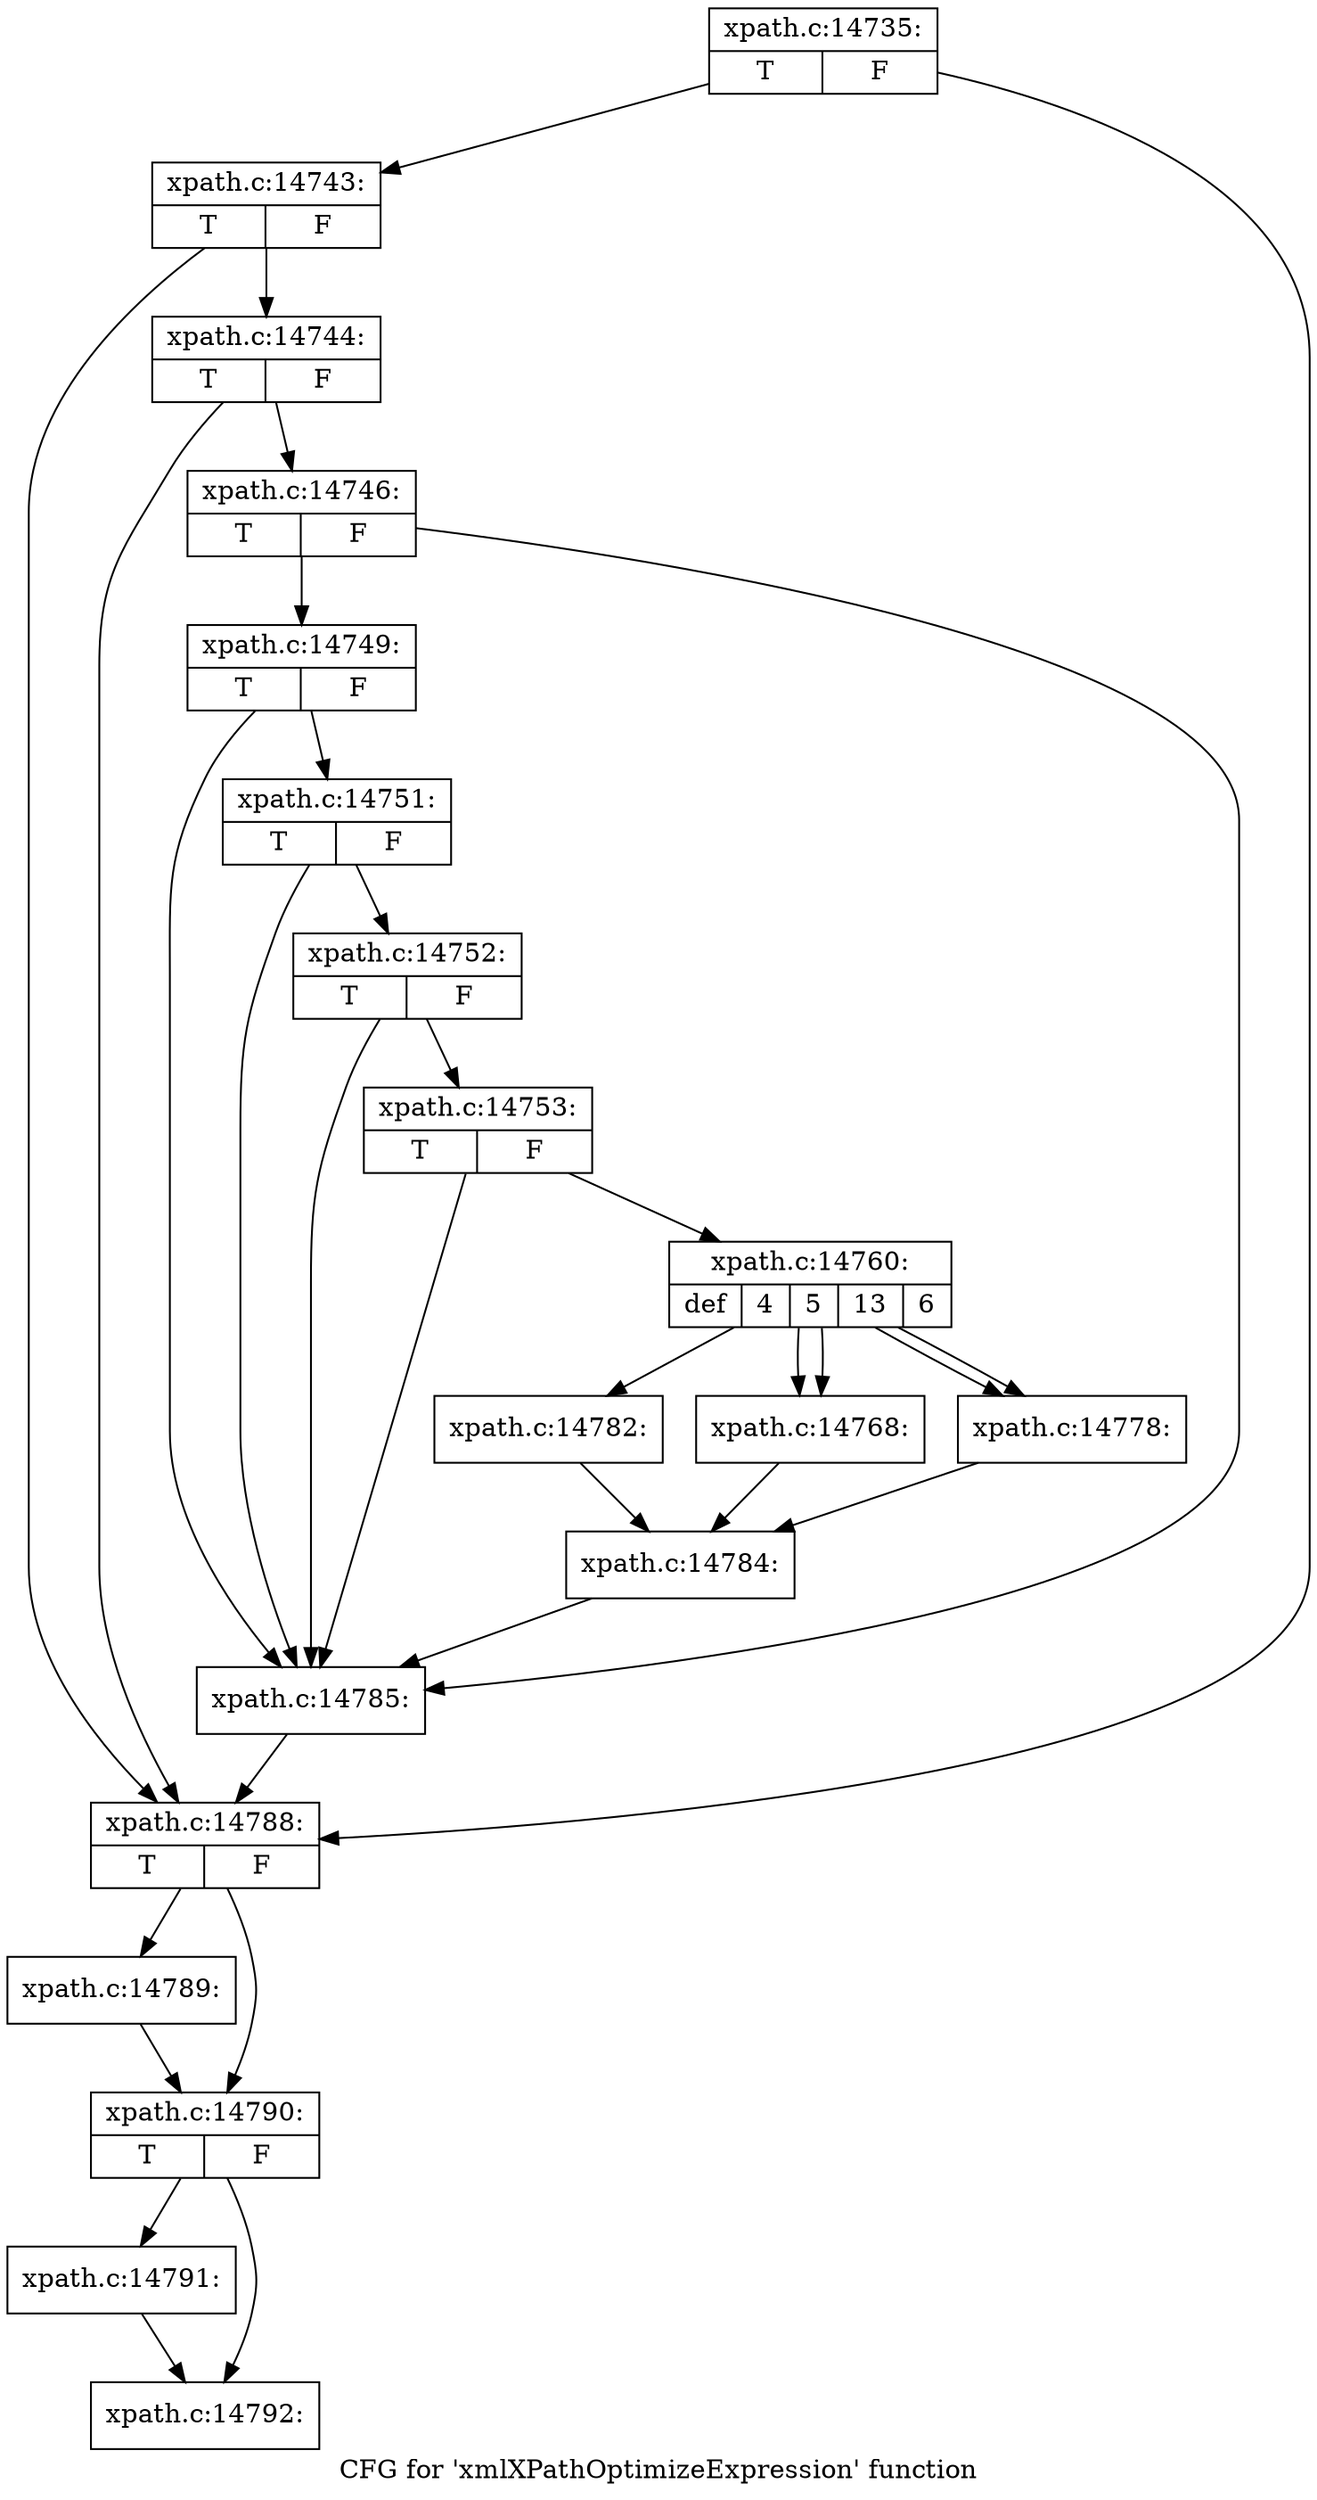 digraph "CFG for 'xmlXPathOptimizeExpression' function" {
	label="CFG for 'xmlXPathOptimizeExpression' function";

	Node0x4b6a920 [shape=record,label="{xpath.c:14735:|{<s0>T|<s1>F}}"];
	Node0x4b6a920 -> Node0x48397e0;
	Node0x4b6a920 -> Node0x4839710;
	Node0x48397e0 [shape=record,label="{xpath.c:14743:|{<s0>T|<s1>F}}"];
	Node0x48397e0 -> Node0x4839760;
	Node0x48397e0 -> Node0x4839710;
	Node0x4839760 [shape=record,label="{xpath.c:14744:|{<s0>T|<s1>F}}"];
	Node0x4839760 -> Node0x482c650;
	Node0x4839760 -> Node0x4839710;
	Node0x482c650 [shape=record,label="{xpath.c:14746:|{<s0>T|<s1>F}}"];
	Node0x482c650 -> Node0x483acf0;
	Node0x482c650 -> Node0x483ab20;
	Node0x483acf0 [shape=record,label="{xpath.c:14749:|{<s0>T|<s1>F}}"];
	Node0x483acf0 -> Node0x483ac70;
	Node0x483acf0 -> Node0x483ab20;
	Node0x483ac70 [shape=record,label="{xpath.c:14751:|{<s0>T|<s1>F}}"];
	Node0x483ac70 -> Node0x483abf0;
	Node0x483ac70 -> Node0x483ab20;
	Node0x483abf0 [shape=record,label="{xpath.c:14752:|{<s0>T|<s1>F}}"];
	Node0x483abf0 -> Node0x483ab70;
	Node0x483abf0 -> Node0x483ab20;
	Node0x483ab70 [shape=record,label="{xpath.c:14753:|{<s0>T|<s1>F}}"];
	Node0x483ab70 -> Node0x483aad0;
	Node0x483ab70 -> Node0x483ab20;
	Node0x483aad0 [shape=record,label="{xpath.c:14760:|{<s0>def|<s1>4|<s2>5|<s3>13|<s4>6}}"];
	Node0x483aad0 -> Node0x483c130;
	Node0x483aad0 -> Node0x483c430;
	Node0x483aad0 -> Node0x483c430;
	Node0x483aad0 -> Node0x483cb20;
	Node0x483aad0 -> Node0x483cb20;
	Node0x483c430 [shape=record,label="{xpath.c:14768:}"];
	Node0x483c430 -> Node0x483bf50;
	Node0x483cb20 [shape=record,label="{xpath.c:14778:}"];
	Node0x483cb20 -> Node0x483bf50;
	Node0x483c130 [shape=record,label="{xpath.c:14782:}"];
	Node0x483c130 -> Node0x483bf50;
	Node0x483bf50 [shape=record,label="{xpath.c:14784:}"];
	Node0x483bf50 -> Node0x483ab20;
	Node0x483ab20 [shape=record,label="{xpath.c:14785:}"];
	Node0x483ab20 -> Node0x4839710;
	Node0x4839710 [shape=record,label="{xpath.c:14788:|{<s0>T|<s1>F}}"];
	Node0x4839710 -> Node0x483d5a0;
	Node0x4839710 -> Node0x483d5f0;
	Node0x483d5a0 [shape=record,label="{xpath.c:14789:}"];
	Node0x483d5a0 -> Node0x483d5f0;
	Node0x483d5f0 [shape=record,label="{xpath.c:14790:|{<s0>T|<s1>F}}"];
	Node0x483d5f0 -> Node0x483e090;
	Node0x483d5f0 -> Node0x483e0e0;
	Node0x483e090 [shape=record,label="{xpath.c:14791:}"];
	Node0x483e090 -> Node0x483e0e0;
	Node0x483e0e0 [shape=record,label="{xpath.c:14792:}"];
}
